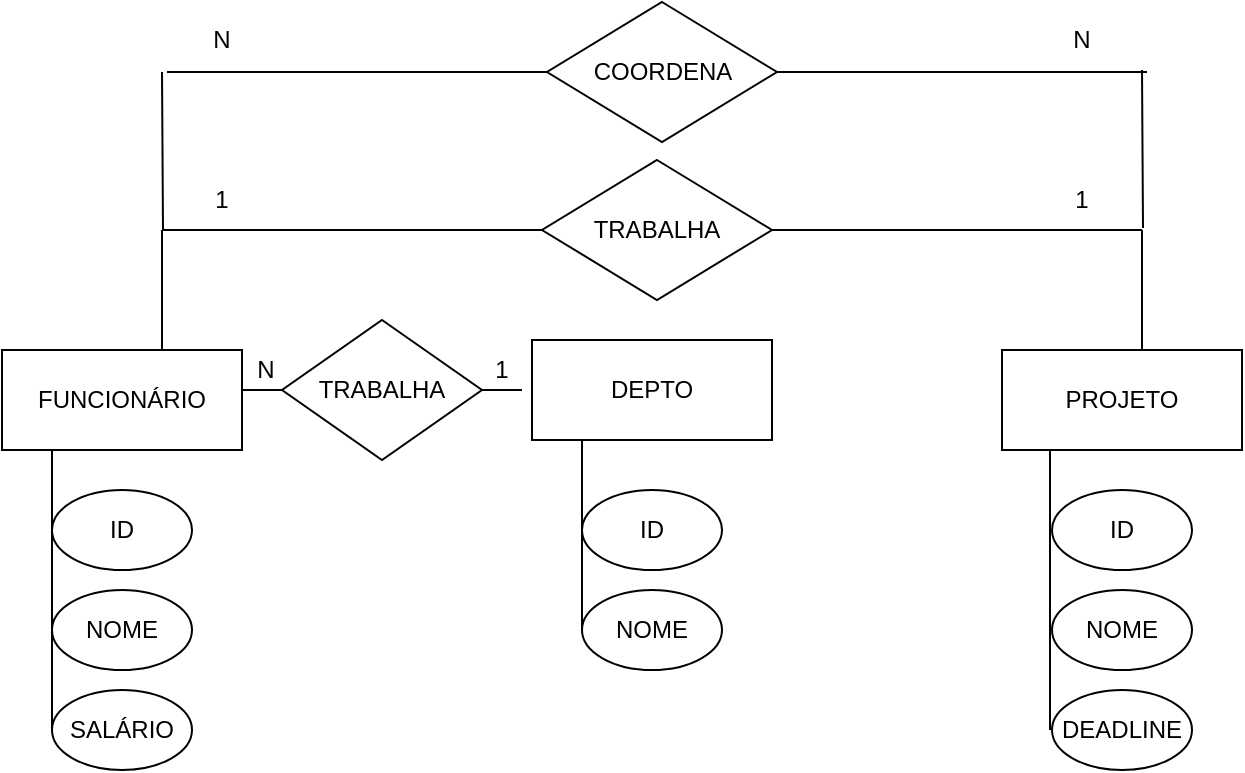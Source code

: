 <mxfile version="22.0.8" type="device">
  <diagram name="Página-1" id="dEJGY9LAbtKT8eE1fh9m">
    <mxGraphModel dx="996" dy="569" grid="1" gridSize="10" guides="1" tooltips="1" connect="1" arrows="1" fold="1" page="1" pageScale="1" pageWidth="827" pageHeight="1169" math="0" shadow="0">
      <root>
        <mxCell id="0" />
        <mxCell id="1" parent="0" />
        <mxCell id="2c84H_mFhP0OiNRYd1Ep-4" value="" style="endArrow=none;html=1;rounded=0;" edge="1" parent="1" source="2c84H_mFhP0OiNRYd1Ep-23">
          <mxGeometry width="50" height="50" relative="1" as="geometry">
            <mxPoint x="160" y="120" as="sourcePoint" />
            <mxPoint x="650" y="120" as="targetPoint" />
          </mxGeometry>
        </mxCell>
        <mxCell id="2c84H_mFhP0OiNRYd1Ep-6" value="ID" style="ellipse;whiteSpace=wrap;html=1;" vertex="1" parent="1">
          <mxGeometry x="105" y="250" width="70" height="40" as="geometry" />
        </mxCell>
        <mxCell id="2c84H_mFhP0OiNRYd1Ep-7" value="NOME" style="ellipse;whiteSpace=wrap;html=1;" vertex="1" parent="1">
          <mxGeometry x="105" y="300" width="70" height="40" as="geometry" />
        </mxCell>
        <mxCell id="2c84H_mFhP0OiNRYd1Ep-8" value="SALÁRIO" style="ellipse;whiteSpace=wrap;html=1;" vertex="1" parent="1">
          <mxGeometry x="105" y="350" width="70" height="40" as="geometry" />
        </mxCell>
        <mxCell id="2c84H_mFhP0OiNRYd1Ep-9" value="ID" style="ellipse;whiteSpace=wrap;html=1;" vertex="1" parent="1">
          <mxGeometry x="370" y="250" width="70" height="40" as="geometry" />
        </mxCell>
        <mxCell id="2c84H_mFhP0OiNRYd1Ep-10" value="NOME" style="ellipse;whiteSpace=wrap;html=1;" vertex="1" parent="1">
          <mxGeometry x="370" y="300" width="70" height="40" as="geometry" />
        </mxCell>
        <mxCell id="2c84H_mFhP0OiNRYd1Ep-11" value="ID" style="ellipse;whiteSpace=wrap;html=1;" vertex="1" parent="1">
          <mxGeometry x="605" y="250" width="70" height="40" as="geometry" />
        </mxCell>
        <mxCell id="2c84H_mFhP0OiNRYd1Ep-12" value="NOME" style="ellipse;whiteSpace=wrap;html=1;" vertex="1" parent="1">
          <mxGeometry x="605" y="300" width="70" height="40" as="geometry" />
        </mxCell>
        <mxCell id="2c84H_mFhP0OiNRYd1Ep-13" value="DEADLINE" style="ellipse;whiteSpace=wrap;html=1;" vertex="1" parent="1">
          <mxGeometry x="605" y="350" width="70" height="40" as="geometry" />
        </mxCell>
        <mxCell id="2c84H_mFhP0OiNRYd1Ep-21" value="" style="endArrow=none;html=1;rounded=0;entryX=0.5;entryY=0;entryDx=0;entryDy=0;" edge="1" parent="1">
          <mxGeometry width="50" height="50" relative="1" as="geometry">
            <mxPoint x="160" y="190" as="sourcePoint" />
            <mxPoint x="160" y="120" as="targetPoint" />
          </mxGeometry>
        </mxCell>
        <mxCell id="2c84H_mFhP0OiNRYd1Ep-22" value="" style="endArrow=none;html=1;rounded=0;entryX=0.5;entryY=0;entryDx=0;entryDy=0;" edge="1" parent="1">
          <mxGeometry width="50" height="50" relative="1" as="geometry">
            <mxPoint x="650" y="190" as="sourcePoint" />
            <mxPoint x="650" y="120" as="targetPoint" />
          </mxGeometry>
        </mxCell>
        <mxCell id="2c84H_mFhP0OiNRYd1Ep-24" value="" style="endArrow=none;html=1;rounded=0;" edge="1" parent="1" target="2c84H_mFhP0OiNRYd1Ep-23">
          <mxGeometry width="50" height="50" relative="1" as="geometry">
            <mxPoint x="160" y="120" as="sourcePoint" />
            <mxPoint x="650" y="120" as="targetPoint" />
          </mxGeometry>
        </mxCell>
        <mxCell id="2c84H_mFhP0OiNRYd1Ep-23" value="TRABALHA" style="rhombus;whiteSpace=wrap;html=1;" vertex="1" parent="1">
          <mxGeometry x="350" y="85" width="115" height="70" as="geometry" />
        </mxCell>
        <mxCell id="2c84H_mFhP0OiNRYd1Ep-25" value="" style="endArrow=none;html=1;rounded=0;" edge="1" parent="1">
          <mxGeometry width="50" height="50" relative="1" as="geometry">
            <mxPoint x="200" y="200" as="sourcePoint" />
            <mxPoint x="340" y="200" as="targetPoint" />
          </mxGeometry>
        </mxCell>
        <mxCell id="2c84H_mFhP0OiNRYd1Ep-26" value="TRABALHA" style="rhombus;whiteSpace=wrap;html=1;" vertex="1" parent="1">
          <mxGeometry x="220" y="165" width="100" height="70" as="geometry" />
        </mxCell>
        <mxCell id="2c84H_mFhP0OiNRYd1Ep-27" value="" style="endArrow=none;html=1;rounded=0;" edge="1" parent="1" source="2c84H_mFhP0OiNRYd1Ep-30">
          <mxGeometry width="50" height="50" relative="1" as="geometry">
            <mxPoint x="162.5" y="41" as="sourcePoint" />
            <mxPoint x="652.5" y="41" as="targetPoint" />
          </mxGeometry>
        </mxCell>
        <mxCell id="2c84H_mFhP0OiNRYd1Ep-28" value="" style="endArrow=none;html=1;rounded=0;entryX=0.5;entryY=0;entryDx=0;entryDy=0;" edge="1" parent="1">
          <mxGeometry width="50" height="50" relative="1" as="geometry">
            <mxPoint x="160.5" y="120" as="sourcePoint" />
            <mxPoint x="160" y="41" as="targetPoint" />
          </mxGeometry>
        </mxCell>
        <mxCell id="2c84H_mFhP0OiNRYd1Ep-29" value="" style="endArrow=none;html=1;rounded=0;" edge="1" parent="1" target="2c84H_mFhP0OiNRYd1Ep-30">
          <mxGeometry width="50" height="50" relative="1" as="geometry">
            <mxPoint x="162.5" y="41" as="sourcePoint" />
            <mxPoint x="652.5" y="41" as="targetPoint" />
          </mxGeometry>
        </mxCell>
        <mxCell id="2c84H_mFhP0OiNRYd1Ep-30" value="COORDENA" style="rhombus;whiteSpace=wrap;html=1;" vertex="1" parent="1">
          <mxGeometry x="352.5" y="6" width="115" height="70" as="geometry" />
        </mxCell>
        <mxCell id="2c84H_mFhP0OiNRYd1Ep-31" value="" style="endArrow=none;html=1;rounded=0;entryX=0.5;entryY=0;entryDx=0;entryDy=0;" edge="1" parent="1">
          <mxGeometry width="50" height="50" relative="1" as="geometry">
            <mxPoint x="650.5" y="119" as="sourcePoint" />
            <mxPoint x="650" y="40" as="targetPoint" />
          </mxGeometry>
        </mxCell>
        <mxCell id="2c84H_mFhP0OiNRYd1Ep-1" value="FUNCIONÁRIO" style="rounded=0;whiteSpace=wrap;html=1;" vertex="1" parent="1">
          <mxGeometry x="80" y="180" width="120" height="50" as="geometry" />
        </mxCell>
        <mxCell id="2c84H_mFhP0OiNRYd1Ep-3" value="PROJETO" style="rounded=0;whiteSpace=wrap;html=1;" vertex="1" parent="1">
          <mxGeometry x="580" y="180" width="120" height="50" as="geometry" />
        </mxCell>
        <mxCell id="2c84H_mFhP0OiNRYd1Ep-32" value="" style="endArrow=none;html=1;rounded=0;entryX=0.5;entryY=0;entryDx=0;entryDy=0;exitX=0;exitY=0.5;exitDx=0;exitDy=0;" edge="1" parent="1" source="2c84H_mFhP0OiNRYd1Ep-8">
          <mxGeometry width="50" height="50" relative="1" as="geometry">
            <mxPoint x="105" y="300" as="sourcePoint" />
            <mxPoint x="105" y="230" as="targetPoint" />
          </mxGeometry>
        </mxCell>
        <mxCell id="2c84H_mFhP0OiNRYd1Ep-33" value="" style="endArrow=none;html=1;rounded=0;entryX=0.5;entryY=0;entryDx=0;entryDy=0;exitX=0;exitY=0.5;exitDx=0;exitDy=0;" edge="1" parent="1">
          <mxGeometry width="50" height="50" relative="1" as="geometry">
            <mxPoint x="604" y="370" as="sourcePoint" />
            <mxPoint x="604" y="230" as="targetPoint" />
          </mxGeometry>
        </mxCell>
        <mxCell id="2c84H_mFhP0OiNRYd1Ep-34" value="" style="endArrow=none;html=1;rounded=0;entryX=0.5;entryY=0;entryDx=0;entryDy=0;exitX=0;exitY=0.5;exitDx=0;exitDy=0;" edge="1" parent="1">
          <mxGeometry width="50" height="50" relative="1" as="geometry">
            <mxPoint x="370" y="320" as="sourcePoint" />
            <mxPoint x="370" y="180" as="targetPoint" />
          </mxGeometry>
        </mxCell>
        <mxCell id="2c84H_mFhP0OiNRYd1Ep-2" value="DEPTO" style="rounded=0;whiteSpace=wrap;html=1;" vertex="1" parent="1">
          <mxGeometry x="345" y="175" width="120" height="50" as="geometry" />
        </mxCell>
        <mxCell id="2c84H_mFhP0OiNRYd1Ep-35" value="N" style="text;html=1;strokeColor=none;fillColor=none;align=center;verticalAlign=middle;whiteSpace=wrap;rounded=0;" vertex="1" parent="1">
          <mxGeometry x="160" y="10" width="60" height="30" as="geometry" />
        </mxCell>
        <mxCell id="2c84H_mFhP0OiNRYd1Ep-36" value="N" style="text;html=1;strokeColor=none;fillColor=none;align=center;verticalAlign=middle;whiteSpace=wrap;rounded=0;" vertex="1" parent="1">
          <mxGeometry x="590" y="10" width="60" height="30" as="geometry" />
        </mxCell>
        <mxCell id="2c84H_mFhP0OiNRYd1Ep-37" value="N" style="text;html=1;strokeColor=none;fillColor=none;align=center;verticalAlign=middle;whiteSpace=wrap;rounded=0;" vertex="1" parent="1">
          <mxGeometry x="182" y="175" width="60" height="30" as="geometry" />
        </mxCell>
        <mxCell id="2c84H_mFhP0OiNRYd1Ep-38" value="1" style="text;html=1;strokeColor=none;fillColor=none;align=center;verticalAlign=middle;whiteSpace=wrap;rounded=0;" vertex="1" parent="1">
          <mxGeometry x="300" y="175" width="60" height="30" as="geometry" />
        </mxCell>
        <mxCell id="2c84H_mFhP0OiNRYd1Ep-39" value="1" style="text;html=1;strokeColor=none;fillColor=none;align=center;verticalAlign=middle;whiteSpace=wrap;rounded=0;" vertex="1" parent="1">
          <mxGeometry x="160" y="90" width="60" height="30" as="geometry" />
        </mxCell>
        <mxCell id="2c84H_mFhP0OiNRYd1Ep-40" value="1" style="text;html=1;strokeColor=none;fillColor=none;align=center;verticalAlign=middle;whiteSpace=wrap;rounded=0;" vertex="1" parent="1">
          <mxGeometry x="590" y="90" width="60" height="30" as="geometry" />
        </mxCell>
      </root>
    </mxGraphModel>
  </diagram>
</mxfile>
